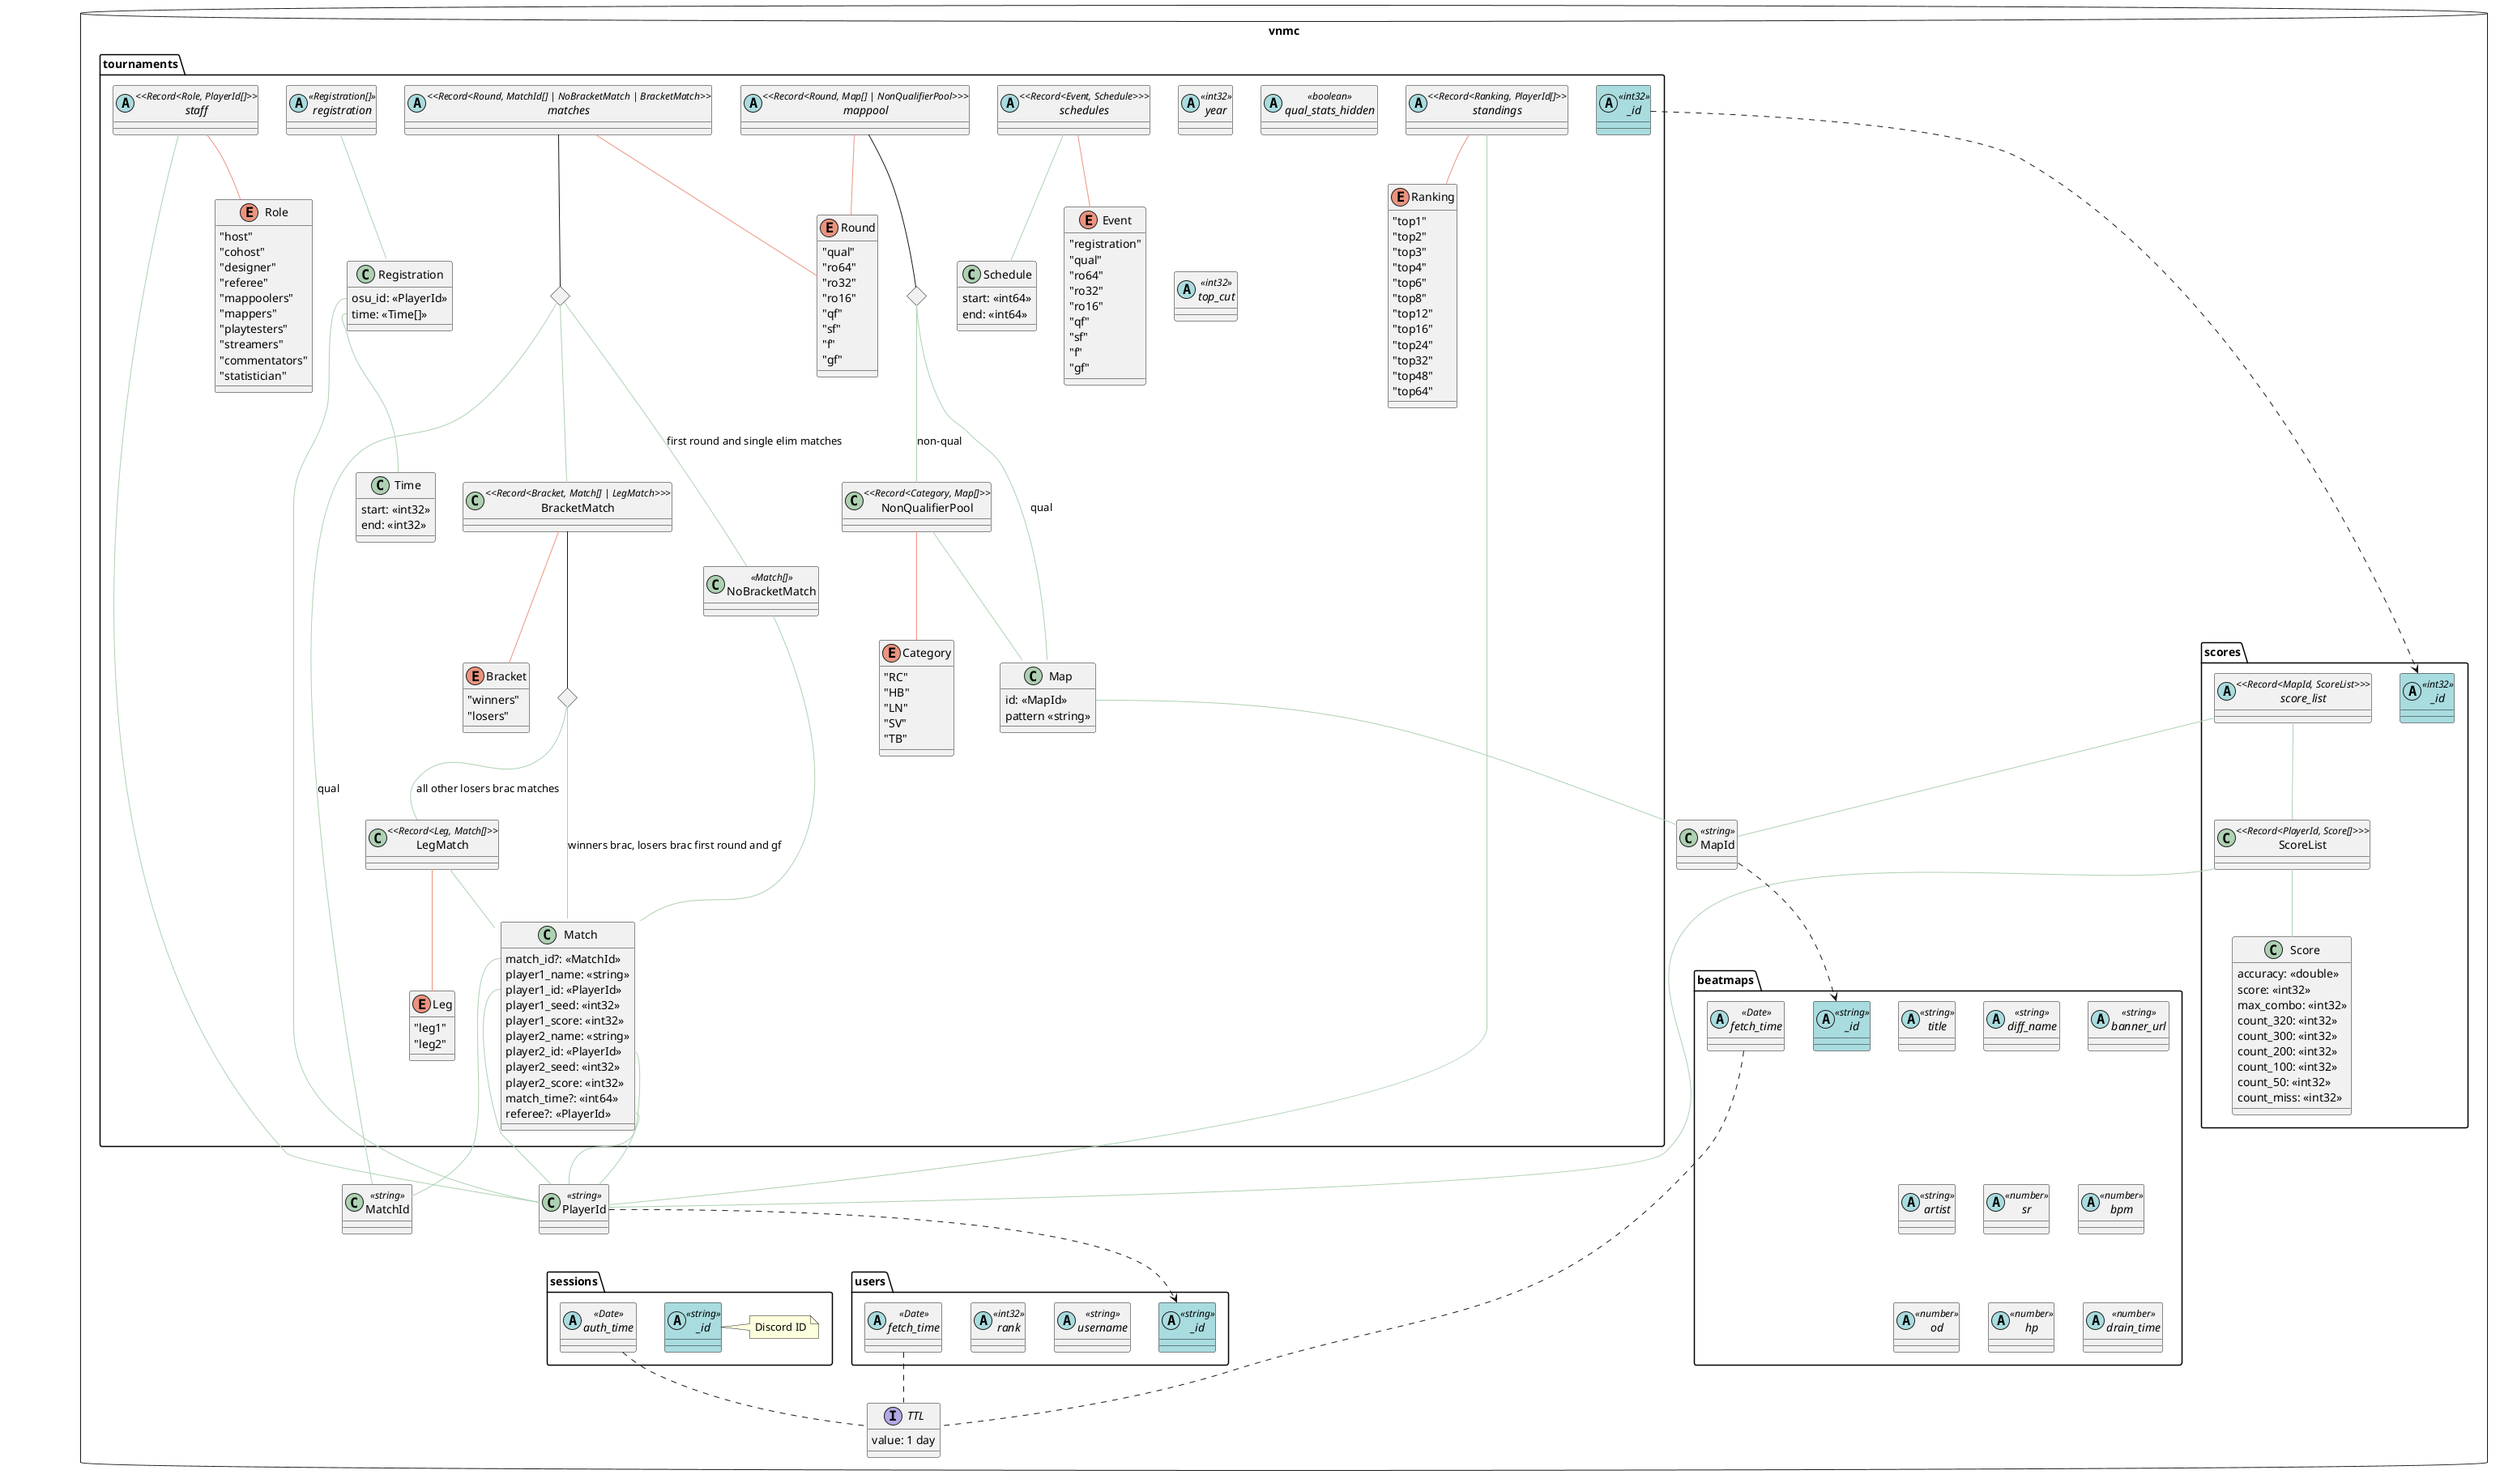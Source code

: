 @startuml db_schema

package vnmc <<Database>> {
	package tournaments {
		abstract tournament_id as "_id" <<int32>> #a9dcdf
		abstract year <<int32>>

		abstract registration_prop as "registration" <<Registration[]>>
		class Registration {
			osu_id: <<PlayerId>>
			time: <<Time[]>>
		}
		class Time {
			start: <<int32>>
			end: <<int32>>
		}

		abstract schedules <<Record<Event, Schedule>>>
		class Schedule {
			start: <<int64>>
			end: <<int64>>
		}
		enum Event {
			"registration"
			"qual"
			"ro64"
			"ro32"
			"ro16"
			"qf"
			"sf"
			"f"
			"gf"
		}

		abstract staff <<Record<Role, PlayerId[]>>
		enum Role {
			"host"
			"cohost"
			"designer"
			"referee"
			"mappoolers"
			"mappers"
			"playtesters"
			"streamers"
			"commentators"
			"statistician"
		}

		abstract mappool <<Record<Round, Map[] | NonQualifierPool>>>
		class Map {
			id: <<MapId>>
			pattern <<string>>
		}
		<> diamond1
		class NonQualifierPool <<Record<Category, Map[]>>
		enum Round {
			"qual"
			"ro64"
			"ro32"
			"ro16"
			"qf"
			"sf"
			"f"
			"gf"
		}
		enum Category {
			"RC"
			"HB"
			"LN"
			"SV"
			"TB"
		}

		abstract matches <<Record<Round, MatchId[] | NoBracketMatch | BracketMatch>>
		<> diamond2
		class NoBracketMatch <<Match[]>>
		class BracketMatch <<Record<Bracket, Match[] | LegMatch>>>
		<> diamond3
		class LegMatch <<Record<Leg, Match[]>>
		class Match {
			match_id?: <<MatchId>>
			player1_name: <<string>>
			player1_id: <<PlayerId>>
			player1_seed: <<int32>>
			player1_score: <<int32>>
			player2_name: <<string>>
			player2_id: <<PlayerId>>
			player2_seed: <<int32>>
			player2_score: <<int32>>
			match_time?: <<int64>>
			referee?: <<PlayerId>>
		}
		enum Bracket {
			"winners"
			"losers"
		}
		enum Leg {
			"leg1"
			"leg2"
		}

		abstract standings <<Record<Ranking, PlayerId[]>>
		enum Ranking {
			"top1"
			"top2"
			"top3"
			"top4"
			"top6"
			"top8"
			"top12"
			"top16"
			"top24"
			"top32"
			"top48"
			"top64"
		}

		abstract qual_stats_hidden <<boolean>>
		abstract top_cut <<int32>>

	}

	package beatmaps {
		abstract beatmap_id as "_id" <<string>> #a9dcdf
		abstract title <<string>>
		abstract diff_name <<string>>
		abstract banner_url <<string>>
		abstract artist <<string>>
		abstract sr <<number>>
		abstract bpm <<number>>
		abstract od <<number>>
		abstract hp <<number>>
		abstract drain_time <<number>>
		abstract map_fetch_time as "fetch_time" <<Date>>
	}

	package users {
		abstract user_id as "_id" <<string>> #a9dcdf
		abstract username <<string>>
		abstract rank <<int32>>
		abstract user_fetch_time as "fetch_time" <<Date>>
	}

	package sessions {
		abstract session_id as "_id" <<string>> #a9dcdf
		abstract auth_time <<Date>>
		note right of session_id : Discord ID
	}

	package scores {
		abstract score_id as "_id" <<int32>> #a9dcdf
		abstract score_list <<Record<MapId, ScoreList>>>
		class ScoreList <<Record<PlayerId, Score[]>>>
		class Score {
			accuracy: <<double>>
			score: <<int32>>
			max_combo: <<int32>>
			count_320: <<int32>>
			count_300: <<int32>>
			count_200: <<int32>>
			count_100: <<int32>>
			count_50: <<int32>>
			count_miss: <<int32>>
		}
	}

	interface TTL {
		value: 1 day
	}

	/' foreign keys used by multiple fields '/
	class MapId <<string>>
	class MatchId <<string>>
	class PlayerId <<string>>
}

registration_prop -[#add1b2]- Registration
Registration::osu_id -[#add1b2]- PlayerId
Registration::time -[#add1b2]- Time

schedules -[#add1b2]- Schedule
schedules -[#eb937f]- Event

staff -[#eb937f]- Role
staff -[#add1b2]- PlayerId

mappool -[#eb937f]- Round
mappool -- diamond1
diamond1 -[#add1b2]- Map : qual
diamond1 -[#add1b2]- NonQualifierPool : non-qual
NonQualifierPool -[#eb937f]- Category
NonQualifierPool -[#add1b2]- Map
Map::id -[#add1b2]- MapId

matches -- diamond2
diamond2 -[#add1b2]- MatchId : qual
diamond2 -[#add1b2]- NoBracketMatch : first round and single elim matches
diamond2 -[#add1b2]- BracketMatch
NoBracketMatch -[#add1b2]- Match
BracketMatch -- diamond3
diamond3 -[#add1b2]- Match : winners brac, losers brac first round and gf
diamond3 -[#add1b2]- LegMatch : all other losers brac matches
LegMatch -[#add1b2]- Match
Match::match_id -[#add1b2]- MatchId
Match::player1_id -[#add1b2]- PlayerId
Match::player2_id -[#add1b2]- PlayerId
Match::referee -[#add1b2]- PlayerId
matches -[#eb937f]- Round
BracketMatch -[#eb937f]- Bracket
LegMatch -[#eb937f]- Leg

standings -[#eb937f]- Ranking
standings -[#add1b2]- PlayerId



user_fetch_time .. TTL
map_fetch_time .. TTL
auth_time .. TTL



score_list -[#add1b2]- MapId
score_list -[#add1b2]- ScoreList
ScoreList -[#add1b2]- PlayerId
ScoreList -[#add1b2]- Score



MapId ..> beatmap_id
PlayerId ..> user_id
tournament_id ..> score_id

@enduml
